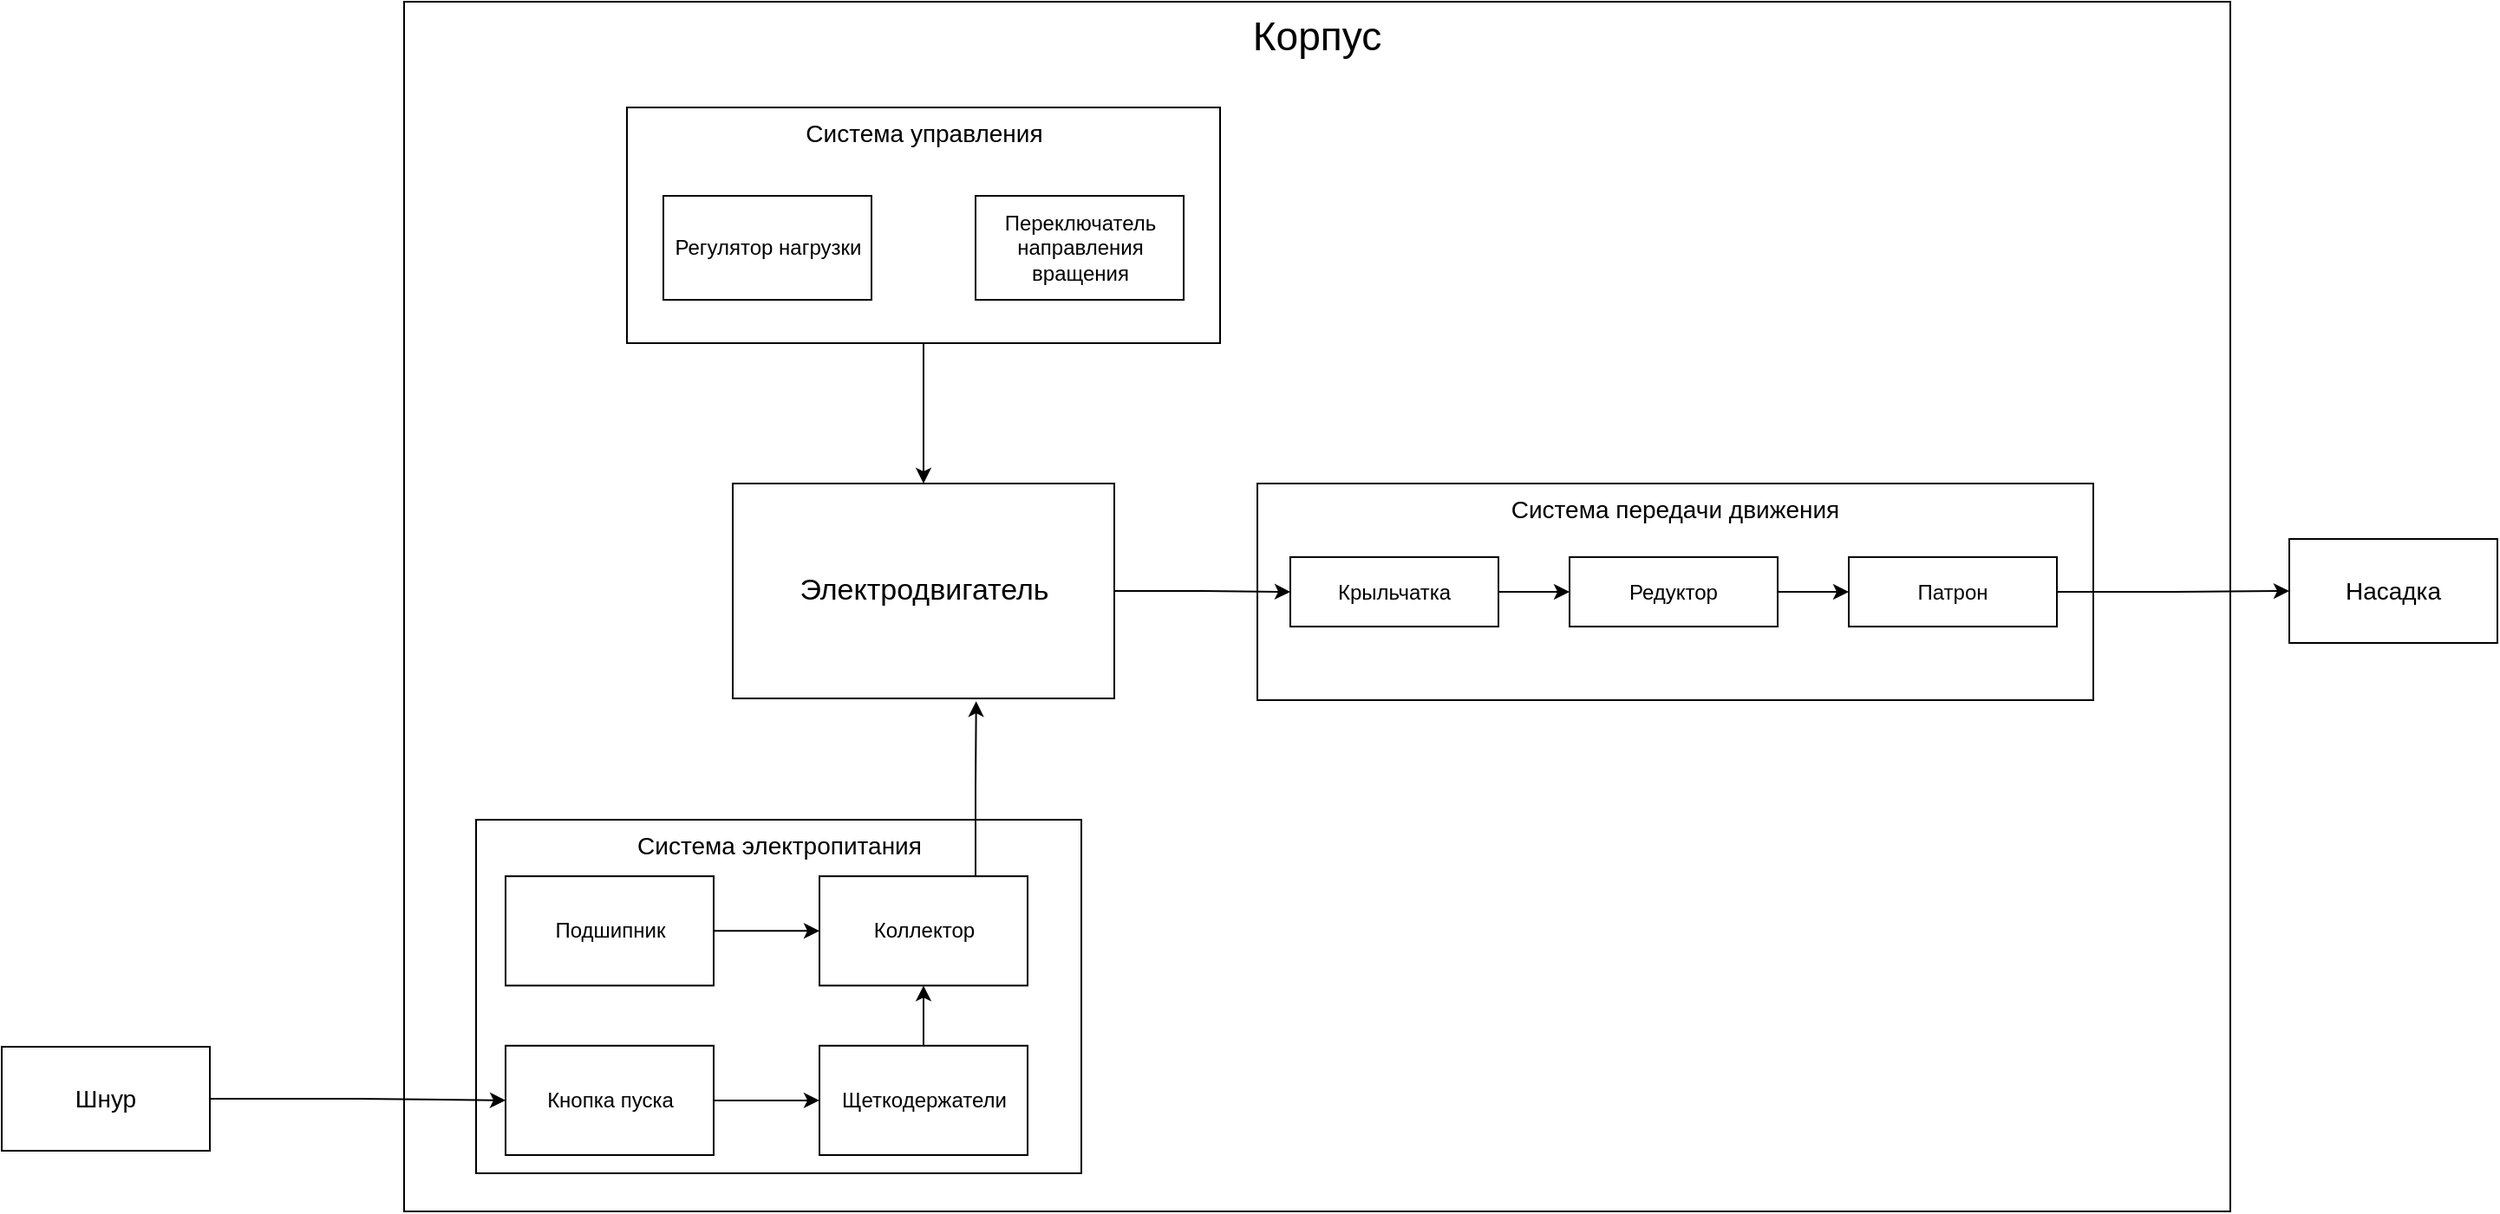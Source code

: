 <mxfile version="20.6.0" type="github">
  <diagram id="jZFZSMegm6beznA44UZG" name="Страница 1">
    <mxGraphModel dx="2178" dy="986" grid="0" gridSize="10" guides="1" tooltips="1" connect="1" arrows="1" fold="1" page="0" pageScale="1" pageWidth="827" pageHeight="1169" math="0" shadow="0">
      <root>
        <mxCell id="0" />
        <mxCell id="1" parent="0" />
        <mxCell id="m-ObI3ja5nDpz2vfm1fv-1" value="Корпус" style="rounded=0;whiteSpace=wrap;html=1;align=center;verticalAlign=top;fontSize=23;" vertex="1" parent="1">
          <mxGeometry x="200" y="220" width="1053" height="698" as="geometry" />
        </mxCell>
        <mxCell id="m-ObI3ja5nDpz2vfm1fv-3" value="&lt;font style=&quot;font-size: 14px;&quot;&gt;Шнур&lt;/font&gt;" style="rounded=0;whiteSpace=wrap;html=1;" vertex="1" parent="1">
          <mxGeometry x="-32" y="823" width="120" height="60" as="geometry" />
        </mxCell>
        <mxCell id="m-ObI3ja5nDpz2vfm1fv-12" value="Электродвигатель" style="rounded=0;whiteSpace=wrap;html=1;fontSize=17;" vertex="1" parent="1">
          <mxGeometry x="389.5" y="498" width="220" height="124" as="geometry" />
        </mxCell>
        <mxCell id="m-ObI3ja5nDpz2vfm1fv-27" value="" style="group;fontSize=14;fontStyle=0" vertex="1" connectable="0" parent="1">
          <mxGeometry x="328.5" y="281" width="342" height="136" as="geometry" />
        </mxCell>
        <mxCell id="m-ObI3ja5nDpz2vfm1fv-24" value="&lt;font style=&quot;font-size: 14px;&quot;&gt;Система управления&lt;/font&gt;" style="rounded=0;whiteSpace=wrap;html=1;verticalAlign=top;" vertex="1" parent="m-ObI3ja5nDpz2vfm1fv-27">
          <mxGeometry width="342" height="136" as="geometry" />
        </mxCell>
        <mxCell id="m-ObI3ja5nDpz2vfm1fv-25" value="Регулятор нагрузки" style="rounded=0;whiteSpace=wrap;html=1;" vertex="1" parent="m-ObI3ja5nDpz2vfm1fv-27">
          <mxGeometry x="21" y="51" width="120" height="60" as="geometry" />
        </mxCell>
        <mxCell id="m-ObI3ja5nDpz2vfm1fv-26" value="Переключатель направления вращения" style="rounded=0;whiteSpace=wrap;html=1;" vertex="1" parent="m-ObI3ja5nDpz2vfm1fv-27">
          <mxGeometry x="201" y="51" width="120" height="60" as="geometry" />
        </mxCell>
        <mxCell id="m-ObI3ja5nDpz2vfm1fv-29" value="" style="group" vertex="1" connectable="0" parent="1">
          <mxGeometry x="241.5" y="692" width="349" height="204" as="geometry" />
        </mxCell>
        <mxCell id="m-ObI3ja5nDpz2vfm1fv-28" value="&lt;font style=&quot;font-size: 14px;&quot;&gt;Система электропитания&lt;/font&gt;" style="rounded=0;whiteSpace=wrap;html=1;verticalAlign=top;" vertex="1" parent="m-ObI3ja5nDpz2vfm1fv-29">
          <mxGeometry width="349" height="204" as="geometry" />
        </mxCell>
        <mxCell id="m-ObI3ja5nDpz2vfm1fv-6" value="Коллектор" style="rounded=0;whiteSpace=wrap;html=1;" vertex="1" parent="m-ObI3ja5nDpz2vfm1fv-29">
          <mxGeometry x="198" y="32.598" width="120" height="63.093" as="geometry" />
        </mxCell>
        <mxCell id="m-ObI3ja5nDpz2vfm1fv-40" style="edgeStyle=orthogonalEdgeStyle;rounded=0;orthogonalLoop=1;jettySize=auto;html=1;exitX=1;exitY=0.5;exitDx=0;exitDy=0;entryX=0;entryY=0.5;entryDx=0;entryDy=0;" edge="1" parent="m-ObI3ja5nDpz2vfm1fv-29" source="m-ObI3ja5nDpz2vfm1fv-7" target="m-ObI3ja5nDpz2vfm1fv-6">
          <mxGeometry relative="1" as="geometry" />
        </mxCell>
        <mxCell id="m-ObI3ja5nDpz2vfm1fv-7" value="Подшипник" style="rounded=0;whiteSpace=wrap;html=1;" vertex="1" parent="m-ObI3ja5nDpz2vfm1fv-29">
          <mxGeometry x="17" y="32.598" width="120" height="63.093" as="geometry" />
        </mxCell>
        <mxCell id="m-ObI3ja5nDpz2vfm1fv-38" style="edgeStyle=orthogonalEdgeStyle;rounded=0;orthogonalLoop=1;jettySize=auto;html=1;entryX=0;entryY=0.5;entryDx=0;entryDy=0;" edge="1" parent="m-ObI3ja5nDpz2vfm1fv-29" source="m-ObI3ja5nDpz2vfm1fv-2" target="m-ObI3ja5nDpz2vfm1fv-5">
          <mxGeometry relative="1" as="geometry" />
        </mxCell>
        <mxCell id="m-ObI3ja5nDpz2vfm1fv-2" value="Кнопка пуска" style="rounded=0;whiteSpace=wrap;html=1;" vertex="1" parent="m-ObI3ja5nDpz2vfm1fv-29">
          <mxGeometry x="17" y="130.392" width="120" height="63.093" as="geometry" />
        </mxCell>
        <mxCell id="m-ObI3ja5nDpz2vfm1fv-39" style="edgeStyle=orthogonalEdgeStyle;rounded=0;orthogonalLoop=1;jettySize=auto;html=1;entryX=0.5;entryY=1;entryDx=0;entryDy=0;" edge="1" parent="m-ObI3ja5nDpz2vfm1fv-29" source="m-ObI3ja5nDpz2vfm1fv-5" target="m-ObI3ja5nDpz2vfm1fv-6">
          <mxGeometry relative="1" as="geometry" />
        </mxCell>
        <mxCell id="m-ObI3ja5nDpz2vfm1fv-5" value="Щеткодержатели" style="rounded=0;whiteSpace=wrap;html=1;" vertex="1" parent="m-ObI3ja5nDpz2vfm1fv-29">
          <mxGeometry x="198" y="130.392" width="120" height="63.093" as="geometry" />
        </mxCell>
        <mxCell id="m-ObI3ja5nDpz2vfm1fv-35" value="" style="group;fontSize=15;" vertex="1" connectable="0" parent="1">
          <mxGeometry x="692" y="498" width="482" height="125" as="geometry" />
        </mxCell>
        <mxCell id="m-ObI3ja5nDpz2vfm1fv-34" value="&lt;font style=&quot;font-size: 14px;&quot;&gt;Система передачи движения&lt;/font&gt;" style="rounded=0;whiteSpace=wrap;html=1;verticalAlign=top;" vertex="1" parent="m-ObI3ja5nDpz2vfm1fv-35">
          <mxGeometry width="482" height="125" as="geometry" />
        </mxCell>
        <mxCell id="m-ObI3ja5nDpz2vfm1fv-46" style="edgeStyle=orthogonalEdgeStyle;rounded=0;orthogonalLoop=1;jettySize=auto;html=1;" edge="1" parent="m-ObI3ja5nDpz2vfm1fv-35" source="m-ObI3ja5nDpz2vfm1fv-14" target="m-ObI3ja5nDpz2vfm1fv-15">
          <mxGeometry relative="1" as="geometry" />
        </mxCell>
        <mxCell id="m-ObI3ja5nDpz2vfm1fv-14" value="Крыльчатка" style="rounded=0;whiteSpace=wrap;html=1;fontSize=12;" vertex="1" parent="m-ObI3ja5nDpz2vfm1fv-35">
          <mxGeometry x="19" y="42.447" width="120" height="40.107" as="geometry" />
        </mxCell>
        <mxCell id="m-ObI3ja5nDpz2vfm1fv-47" style="edgeStyle=orthogonalEdgeStyle;rounded=0;orthogonalLoop=1;jettySize=auto;html=1;" edge="1" parent="m-ObI3ja5nDpz2vfm1fv-35" source="m-ObI3ja5nDpz2vfm1fv-15" target="m-ObI3ja5nDpz2vfm1fv-22">
          <mxGeometry relative="1" as="geometry" />
        </mxCell>
        <mxCell id="m-ObI3ja5nDpz2vfm1fv-15" value="Редуктор" style="rounded=0;whiteSpace=wrap;html=1;" vertex="1" parent="m-ObI3ja5nDpz2vfm1fv-35">
          <mxGeometry x="180" y="42.447" width="120" height="40.107" as="geometry" />
        </mxCell>
        <mxCell id="m-ObI3ja5nDpz2vfm1fv-22" value="Патрон" style="rounded=0;whiteSpace=wrap;html=1;" vertex="1" parent="m-ObI3ja5nDpz2vfm1fv-35">
          <mxGeometry x="341" y="42.447" width="120" height="40.107" as="geometry" />
        </mxCell>
        <mxCell id="m-ObI3ja5nDpz2vfm1fv-37" style="edgeStyle=orthogonalEdgeStyle;rounded=0;orthogonalLoop=1;jettySize=auto;html=1;entryX=0;entryY=0.5;entryDx=0;entryDy=0;" edge="1" parent="1" source="m-ObI3ja5nDpz2vfm1fv-3" target="m-ObI3ja5nDpz2vfm1fv-2">
          <mxGeometry relative="1" as="geometry" />
        </mxCell>
        <mxCell id="m-ObI3ja5nDpz2vfm1fv-44" style="edgeStyle=orthogonalEdgeStyle;rounded=0;orthogonalLoop=1;jettySize=auto;html=1;entryX=0.5;entryY=0;entryDx=0;entryDy=0;" edge="1" parent="1" source="m-ObI3ja5nDpz2vfm1fv-24" target="m-ObI3ja5nDpz2vfm1fv-12">
          <mxGeometry relative="1" as="geometry" />
        </mxCell>
        <mxCell id="m-ObI3ja5nDpz2vfm1fv-48" value="&lt;font style=&quot;font-size: 14px;&quot;&gt;Насадка&lt;/font&gt;" style="rounded=0;whiteSpace=wrap;html=1;" vertex="1" parent="1">
          <mxGeometry x="1287" y="530" width="120" height="60" as="geometry" />
        </mxCell>
        <mxCell id="m-ObI3ja5nDpz2vfm1fv-49" style="edgeStyle=orthogonalEdgeStyle;rounded=0;orthogonalLoop=1;jettySize=auto;html=1;entryX=0;entryY=0.5;entryDx=0;entryDy=0;" edge="1" parent="1" source="m-ObI3ja5nDpz2vfm1fv-22" target="m-ObI3ja5nDpz2vfm1fv-48">
          <mxGeometry relative="1" as="geometry" />
        </mxCell>
        <mxCell id="m-ObI3ja5nDpz2vfm1fv-45" style="edgeStyle=orthogonalEdgeStyle;rounded=0;orthogonalLoop=1;jettySize=auto;html=1;entryX=0;entryY=0.5;entryDx=0;entryDy=0;" edge="1" parent="1" source="m-ObI3ja5nDpz2vfm1fv-12" target="m-ObI3ja5nDpz2vfm1fv-14">
          <mxGeometry relative="1" as="geometry" />
        </mxCell>
        <mxCell id="m-ObI3ja5nDpz2vfm1fv-50" style="edgeStyle=orthogonalEdgeStyle;rounded=0;orthogonalLoop=1;jettySize=auto;html=1;exitX=0.75;exitY=0;exitDx=0;exitDy=0;entryX=0.638;entryY=1.013;entryDx=0;entryDy=0;entryPerimeter=0;fontSize=14;" edge="1" parent="1" source="m-ObI3ja5nDpz2vfm1fv-6" target="m-ObI3ja5nDpz2vfm1fv-12">
          <mxGeometry relative="1" as="geometry" />
        </mxCell>
      </root>
    </mxGraphModel>
  </diagram>
</mxfile>
